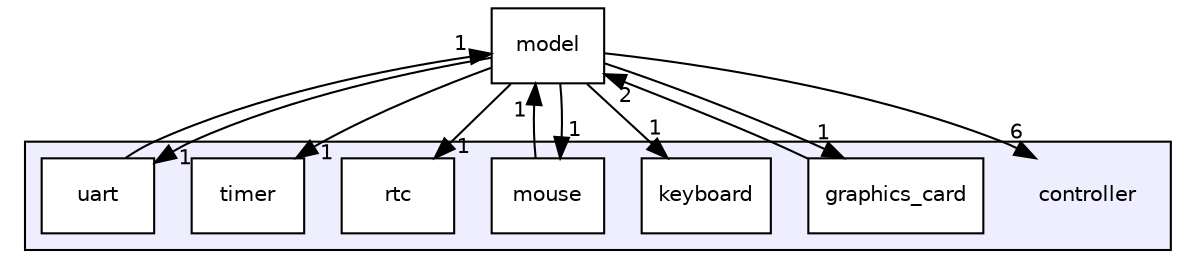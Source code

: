 digraph "controller" {
  compound=true
  node [ fontsize="10", fontname="Helvetica"];
  edge [ labelfontsize="10", labelfontname="Helvetica"];
  subgraph clusterdir_d3bff1ab3a40b4e5d0775c67ace1b0da {
    graph [ bgcolor="#eeeeff", pencolor="black", label="" URL="dir_d3bff1ab3a40b4e5d0775c67ace1b0da.html"];
    dir_d3bff1ab3a40b4e5d0775c67ace1b0da [shape=plaintext label="controller"];
  dir_f2bbaa147732ff3e1fb6ab6c0c8a07d4 [shape=box label="graphics_card" fillcolor="white" style="filled" URL="dir_f2bbaa147732ff3e1fb6ab6c0c8a07d4.html"];
  dir_4d0aad7195fcfb9d1f5bc1640048e987 [shape=box label="keyboard" fillcolor="white" style="filled" URL="dir_4d0aad7195fcfb9d1f5bc1640048e987.html"];
  dir_af4743d191410877c9215a879b60de3b [shape=box label="mouse" fillcolor="white" style="filled" URL="dir_af4743d191410877c9215a879b60de3b.html"];
  dir_5170747746320395794fbe519a691b32 [shape=box label="rtc" fillcolor="white" style="filled" URL="dir_5170747746320395794fbe519a691b32.html"];
  dir_3b2ef5192da5ca7c0533043dcdd4c080 [shape=box label="timer" fillcolor="white" style="filled" URL="dir_3b2ef5192da5ca7c0533043dcdd4c080.html"];
  dir_0c119ff5549cee135c49f44a9af1c6df [shape=box label="uart" fillcolor="white" style="filled" URL="dir_0c119ff5549cee135c49f44a9af1c6df.html"];
  }
  dir_3f14f6767c31cb4a1d22c13c18cc6fc3 [shape=box label="model" URL="dir_3f14f6767c31cb4a1d22c13c18cc6fc3.html"];
  dir_af4743d191410877c9215a879b60de3b->dir_3f14f6767c31cb4a1d22c13c18cc6fc3 [headlabel="1", labeldistance=1.5 headhref="dir_000003_000007.html"];
  dir_0c119ff5549cee135c49f44a9af1c6df->dir_3f14f6767c31cb4a1d22c13c18cc6fc3 [headlabel="1", labeldistance=1.5 headhref="dir_000006_000007.html"];
  dir_f2bbaa147732ff3e1fb6ab6c0c8a07d4->dir_3f14f6767c31cb4a1d22c13c18cc6fc3 [headlabel="2", labeldistance=1.5 headhref="dir_000001_000007.html"];
  dir_3f14f6767c31cb4a1d22c13c18cc6fc3->dir_0c119ff5549cee135c49f44a9af1c6df [headlabel="1", labeldistance=1.5 headhref="dir_000007_000006.html"];
  dir_3f14f6767c31cb4a1d22c13c18cc6fc3->dir_3b2ef5192da5ca7c0533043dcdd4c080 [headlabel="1", labeldistance=1.5 headhref="dir_000007_000005.html"];
  dir_3f14f6767c31cb4a1d22c13c18cc6fc3->dir_4d0aad7195fcfb9d1f5bc1640048e987 [headlabel="1", labeldistance=1.5 headhref="dir_000007_000002.html"];
  dir_3f14f6767c31cb4a1d22c13c18cc6fc3->dir_5170747746320395794fbe519a691b32 [headlabel="1", labeldistance=1.5 headhref="dir_000007_000004.html"];
  dir_3f14f6767c31cb4a1d22c13c18cc6fc3->dir_af4743d191410877c9215a879b60de3b [headlabel="1", labeldistance=1.5 headhref="dir_000007_000003.html"];
  dir_3f14f6767c31cb4a1d22c13c18cc6fc3->dir_d3bff1ab3a40b4e5d0775c67ace1b0da [headlabel="6", labeldistance=1.5 headhref="dir_000007_000000.html"];
  dir_3f14f6767c31cb4a1d22c13c18cc6fc3->dir_f2bbaa147732ff3e1fb6ab6c0c8a07d4 [headlabel="1", labeldistance=1.5 headhref="dir_000007_000001.html"];
}
